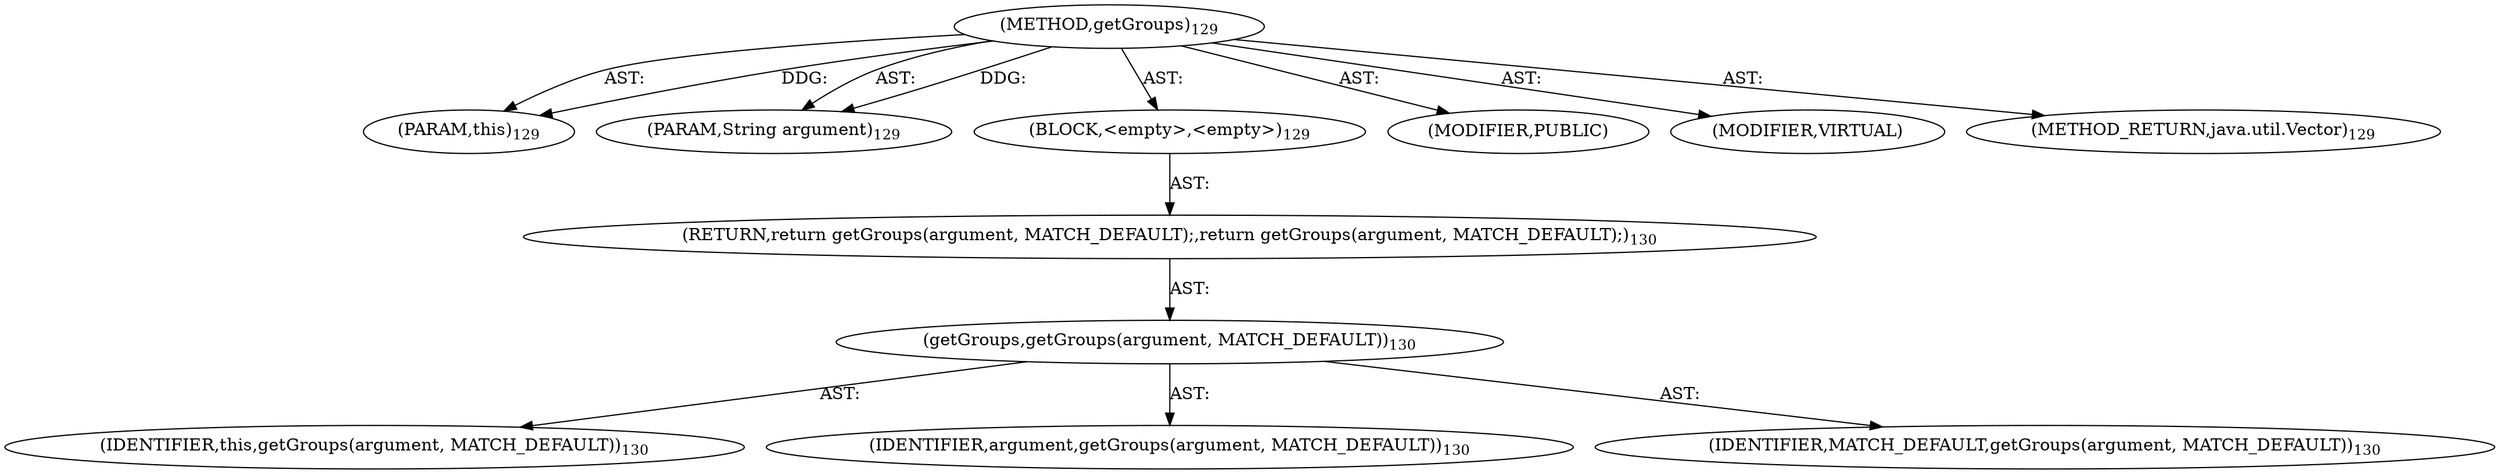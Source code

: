 digraph "getGroups" {  
"111669149702" [label = <(METHOD,getGroups)<SUB>129</SUB>> ]
"115964116997" [label = <(PARAM,this)<SUB>129</SUB>> ]
"115964117005" [label = <(PARAM,String argument)<SUB>129</SUB>> ]
"25769803785" [label = <(BLOCK,&lt;empty&gt;,&lt;empty&gt;)<SUB>129</SUB>> ]
"146028888068" [label = <(RETURN,return getGroups(argument, MATCH_DEFAULT);,return getGroups(argument, MATCH_DEFAULT);)<SUB>130</SUB>> ]
"30064771099" [label = <(getGroups,getGroups(argument, MATCH_DEFAULT))<SUB>130</SUB>> ]
"68719476741" [label = <(IDENTIFIER,this,getGroups(argument, MATCH_DEFAULT))<SUB>130</SUB>> ]
"68719476764" [label = <(IDENTIFIER,argument,getGroups(argument, MATCH_DEFAULT))<SUB>130</SUB>> ]
"68719476765" [label = <(IDENTIFIER,MATCH_DEFAULT,getGroups(argument, MATCH_DEFAULT))<SUB>130</SUB>> ]
"133143986191" [label = <(MODIFIER,PUBLIC)> ]
"133143986192" [label = <(MODIFIER,VIRTUAL)> ]
"128849018886" [label = <(METHOD_RETURN,java.util.Vector)<SUB>129</SUB>> ]
  "111669149702" -> "115964116997"  [ label = "AST: "] 
  "111669149702" -> "115964117005"  [ label = "AST: "] 
  "111669149702" -> "25769803785"  [ label = "AST: "] 
  "111669149702" -> "133143986191"  [ label = "AST: "] 
  "111669149702" -> "133143986192"  [ label = "AST: "] 
  "111669149702" -> "128849018886"  [ label = "AST: "] 
  "25769803785" -> "146028888068"  [ label = "AST: "] 
  "146028888068" -> "30064771099"  [ label = "AST: "] 
  "30064771099" -> "68719476741"  [ label = "AST: "] 
  "30064771099" -> "68719476764"  [ label = "AST: "] 
  "30064771099" -> "68719476765"  [ label = "AST: "] 
  "111669149702" -> "115964116997"  [ label = "DDG: "] 
  "111669149702" -> "115964117005"  [ label = "DDG: "] 
}
